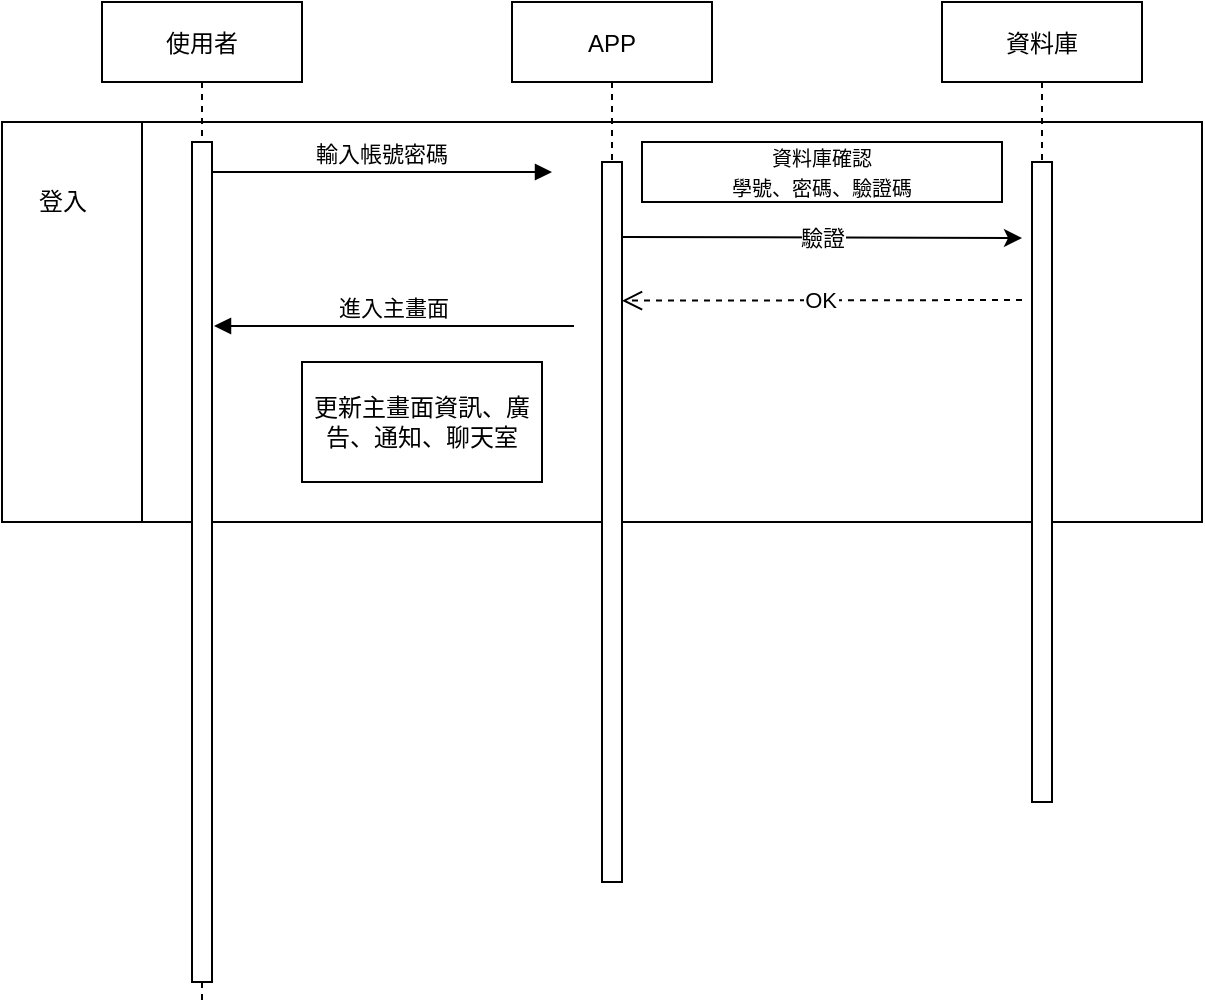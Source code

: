 <mxfile version="15.2.7" type="device"><diagram id="kgpKYQtTHZ0yAKxKKP6v" name="Page-1"><mxGraphModel dx="1024" dy="592" grid="1" gridSize="10" guides="1" tooltips="1" connect="1" arrows="1" fold="1" page="1" pageScale="1" pageWidth="850" pageHeight="1100" math="0" shadow="0"><root><mxCell id="0"/><mxCell id="1" parent="0"/><mxCell id="LxVSymnkQyLti5vcTn7u-1" value="" style="swimlane;horizontal=0;startSize=70;" parent="1" vertex="1"><mxGeometry x="70" y="140" width="600" height="200" as="geometry"/></mxCell><mxCell id="TFvI6qYBmTRHWXR3K8-C-14" value="登入" style="text;html=1;resizable=0;autosize=1;align=center;verticalAlign=middle;points=[];fillColor=none;strokeColor=none;rounded=0;" parent="LxVSymnkQyLti5vcTn7u-1" vertex="1"><mxGeometry x="10" y="30" width="40" height="20" as="geometry"/></mxCell><mxCell id="TFvI6qYBmTRHWXR3K8-C-7" value="OK" style="verticalAlign=bottom;endArrow=open;dashed=1;endSize=8;shadow=0;strokeWidth=1;entryX=1.052;entryY=0.127;entryDx=0;entryDy=0;entryPerimeter=0;" parent="LxVSymnkQyLti5vcTn7u-1" edge="1"><mxGeometry x="0.004" y="9" relative="1" as="geometry"><mxPoint x="310" y="89.32" as="targetPoint"/><mxPoint x="510" y="89" as="sourcePoint"/><mxPoint as="offset"/></mxGeometry></mxCell><mxCell id="TFvI6qYBmTRHWXR3K8-C-6" value="驗證" style="endArrow=classic;html=1;" parent="LxVSymnkQyLti5vcTn7u-1" edge="1"><mxGeometry width="50" height="50" relative="1" as="geometry"><mxPoint x="310" y="57.5" as="sourcePoint"/><mxPoint x="510" y="58" as="targetPoint"/></mxGeometry></mxCell><mxCell id="l9wyZffOUDklWZEPB0C2-1" value="&lt;font style=&quot;font-size: 10px&quot;&gt;資料庫確認&lt;br&gt;學號、密碼、驗證碼&lt;/font&gt;" style="rounded=0;whiteSpace=wrap;html=1;" parent="LxVSymnkQyLti5vcTn7u-1" vertex="1"><mxGeometry x="320" y="10" width="180" height="30" as="geometry"/></mxCell><mxCell id="3nuBFxr9cyL0pnOWT2aG-1" value="使用者" style="shape=umlLifeline;perimeter=lifelinePerimeter;container=1;collapsible=0;recursiveResize=0;rounded=0;shadow=0;strokeWidth=1;" parent="1" vertex="1"><mxGeometry x="120" y="80" width="100" height="500" as="geometry"/></mxCell><mxCell id="3nuBFxr9cyL0pnOWT2aG-2" value="" style="points=[];perimeter=orthogonalPerimeter;rounded=0;shadow=0;strokeWidth=1;" parent="3nuBFxr9cyL0pnOWT2aG-1" vertex="1"><mxGeometry x="45" y="70" width="10" height="420" as="geometry"/></mxCell><mxCell id="-2IjG2UJePeuX-HkNQp1-1" value="更新主畫面資訊、廣告、通知、聊天室" style="rounded=0;whiteSpace=wrap;html=1;" vertex="1" parent="3nuBFxr9cyL0pnOWT2aG-1"><mxGeometry x="100" y="180" width="120" height="60" as="geometry"/></mxCell><mxCell id="3nuBFxr9cyL0pnOWT2aG-8" value="輸入帳號密碼" style="verticalAlign=bottom;endArrow=block;entryX=0;entryY=0;shadow=0;strokeWidth=1;" parent="1" edge="1"><mxGeometry relative="1" as="geometry"><mxPoint x="175.0" y="165.0" as="sourcePoint"/><mxPoint x="345" y="165.0" as="targetPoint"/><mxPoint as="offset"/></mxGeometry></mxCell><mxCell id="3nuBFxr9cyL0pnOWT2aG-9" value="進入主畫面" style="verticalAlign=bottom;endArrow=block;shadow=0;strokeWidth=1;" parent="1" edge="1"><mxGeometry relative="1" as="geometry"><mxPoint x="356" y="242" as="sourcePoint"/><mxPoint x="176.0" y="242" as="targetPoint"/></mxGeometry></mxCell><mxCell id="TFvI6qYBmTRHWXR3K8-C-1" value="APP" style="shape=umlLifeline;perimeter=lifelinePerimeter;container=1;collapsible=0;recursiveResize=0;rounded=0;shadow=0;strokeWidth=1;" parent="1" vertex="1"><mxGeometry x="325" y="80" width="100" height="440" as="geometry"/></mxCell><mxCell id="TFvI6qYBmTRHWXR3K8-C-2" value="" style="points=[];perimeter=orthogonalPerimeter;rounded=0;shadow=0;strokeWidth=1;" parent="TFvI6qYBmTRHWXR3K8-C-1" vertex="1"><mxGeometry x="45" y="80" width="10" height="360" as="geometry"/></mxCell><mxCell id="TFvI6qYBmTRHWXR3K8-C-3" value="資料庫" style="shape=umlLifeline;perimeter=lifelinePerimeter;container=1;collapsible=0;recursiveResize=0;rounded=0;shadow=0;strokeWidth=1;" parent="1" vertex="1"><mxGeometry x="540" y="80" width="100" height="400" as="geometry"/></mxCell><mxCell id="TFvI6qYBmTRHWXR3K8-C-4" value="" style="points=[];perimeter=orthogonalPerimeter;rounded=0;shadow=0;strokeWidth=1;" parent="TFvI6qYBmTRHWXR3K8-C-3" vertex="1"><mxGeometry x="45" y="80" width="10" height="320" as="geometry"/></mxCell></root></mxGraphModel></diagram></mxfile>